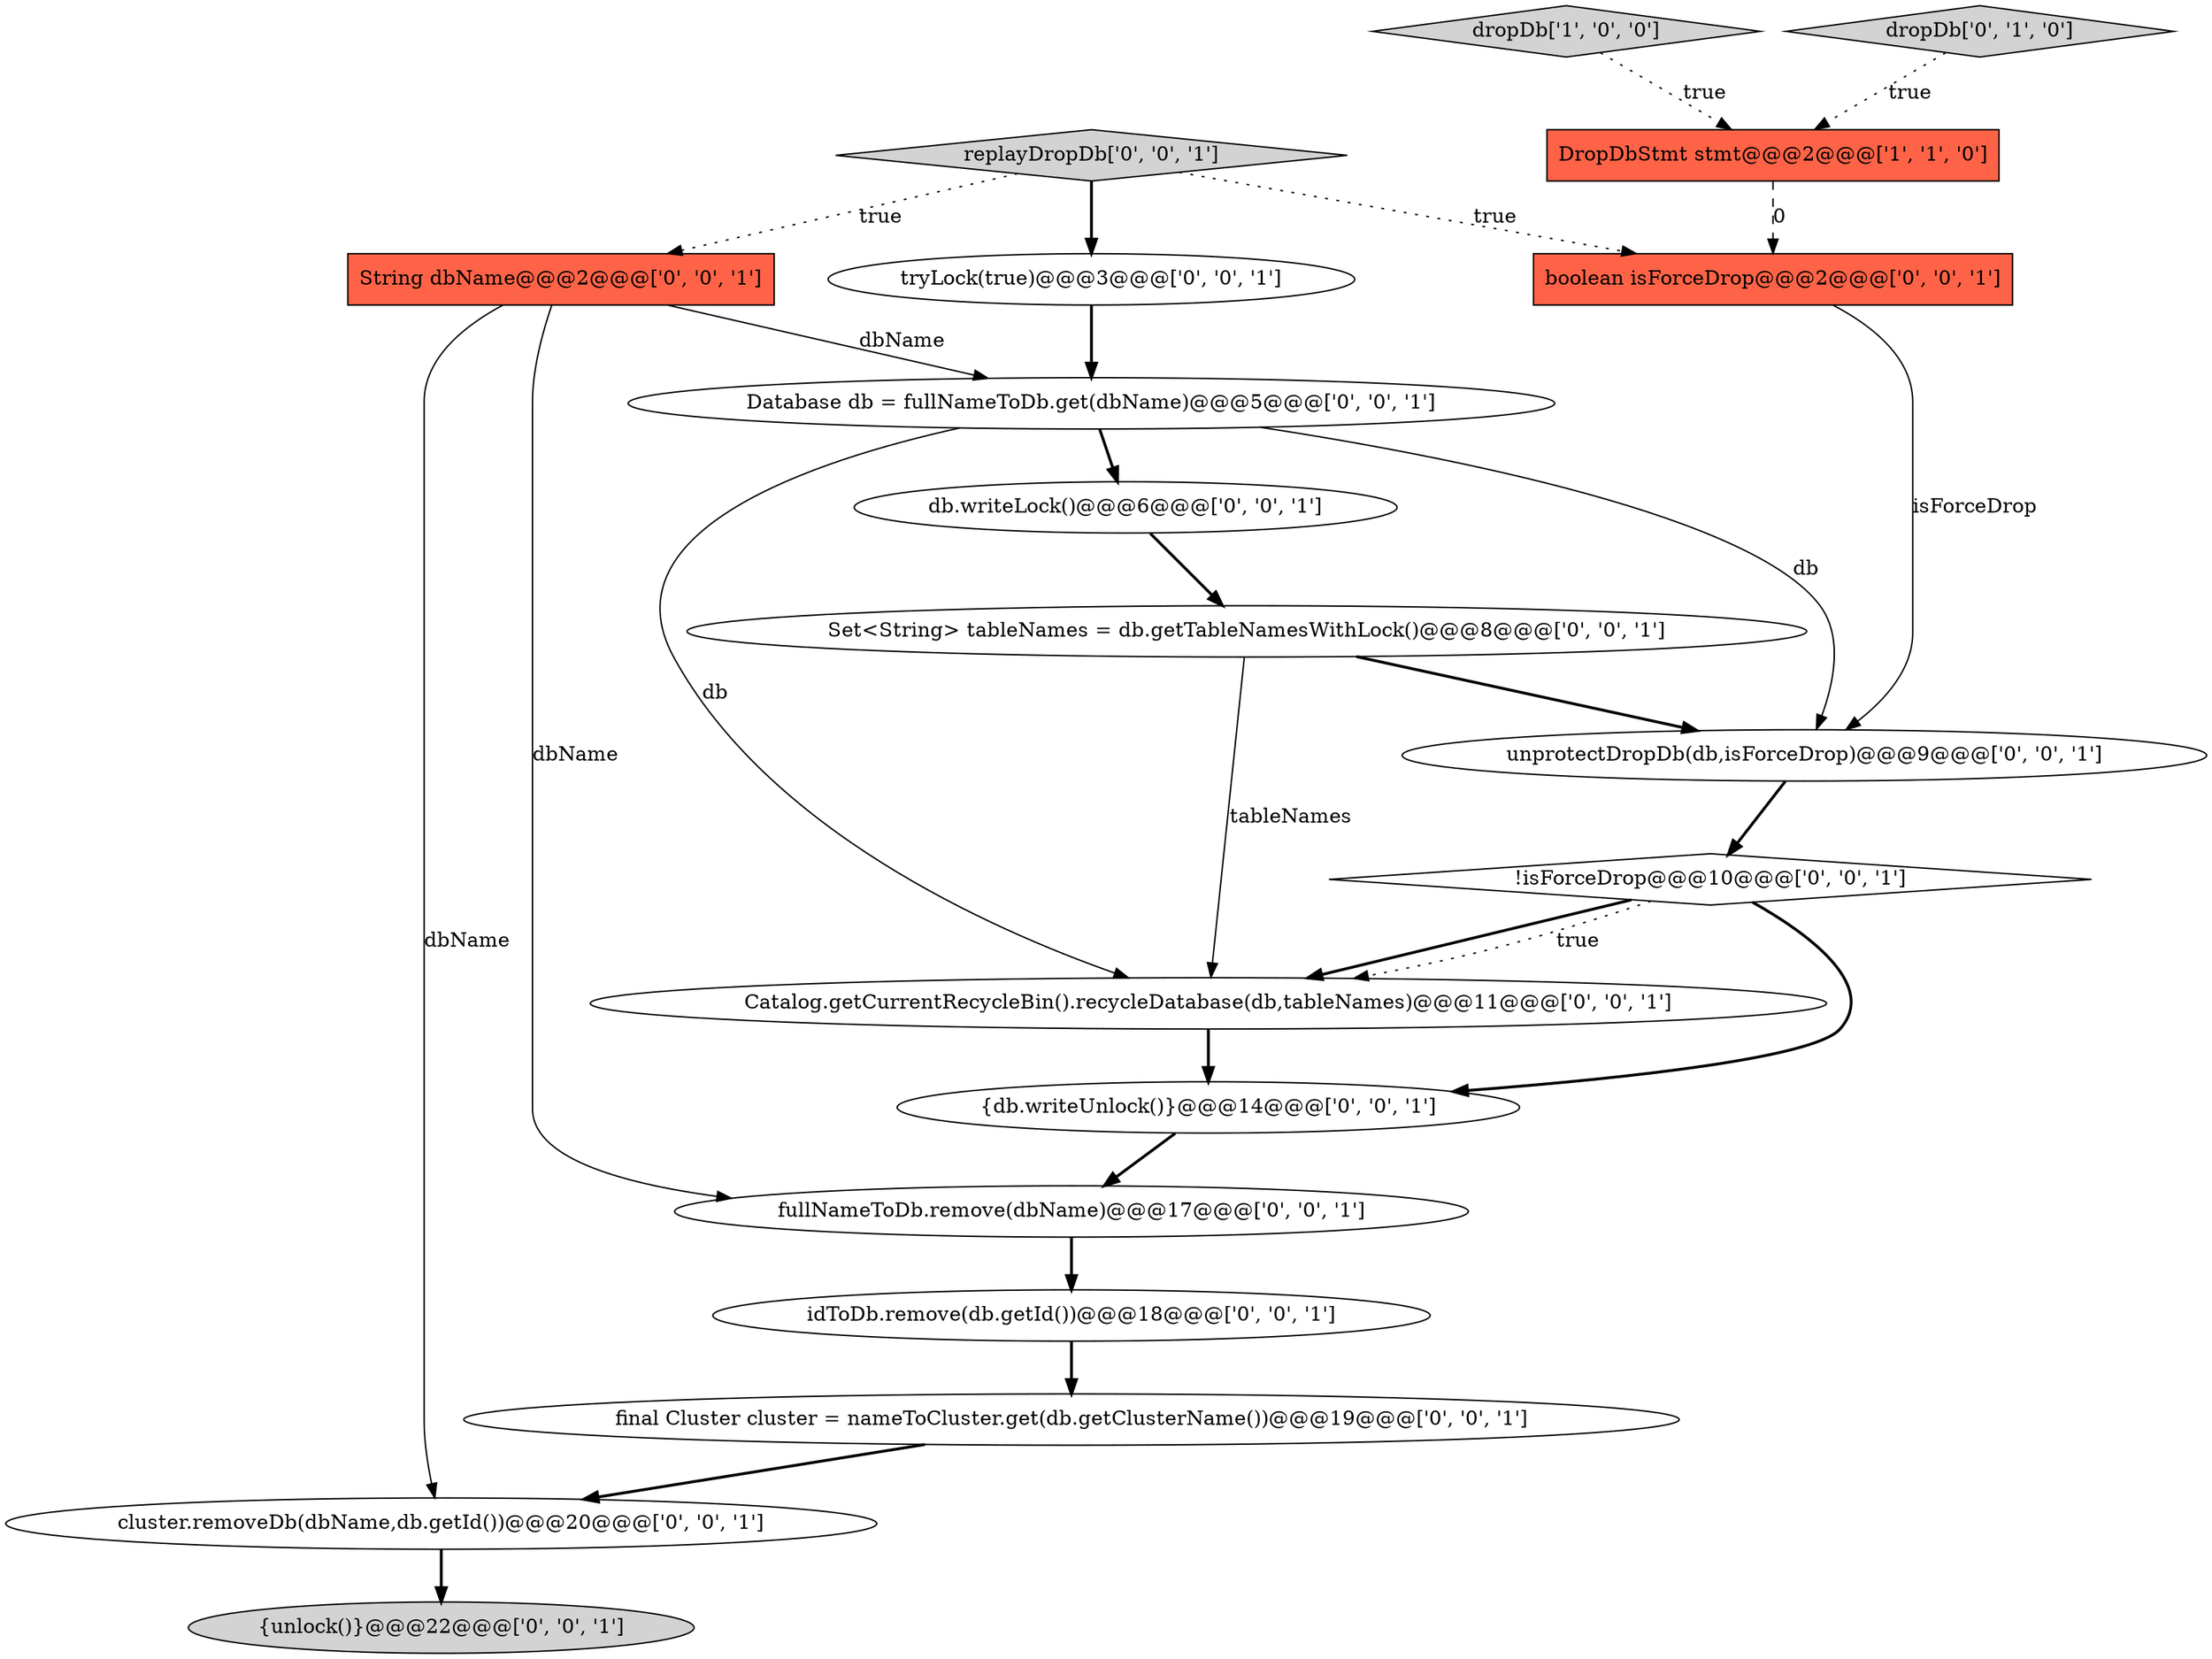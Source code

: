 digraph {
17 [style = filled, label = "replayDropDb['0', '0', '1']", fillcolor = lightgray, shape = diamond image = "AAA0AAABBB3BBB"];
3 [style = filled, label = "db.writeLock()@@@6@@@['0', '0', '1']", fillcolor = white, shape = ellipse image = "AAA0AAABBB3BBB"];
6 [style = filled, label = "tryLock(true)@@@3@@@['0', '0', '1']", fillcolor = white, shape = ellipse image = "AAA0AAABBB3BBB"];
15 [style = filled, label = "boolean isForceDrop@@@2@@@['0', '0', '1']", fillcolor = tomato, shape = box image = "AAA0AAABBB3BBB"];
13 [style = filled, label = "cluster.removeDb(dbName,db.getId())@@@20@@@['0', '0', '1']", fillcolor = white, shape = ellipse image = "AAA0AAABBB3BBB"];
1 [style = filled, label = "dropDb['1', '0', '0']", fillcolor = lightgray, shape = diamond image = "AAA0AAABBB1BBB"];
14 [style = filled, label = "{db.writeUnlock()}@@@14@@@['0', '0', '1']", fillcolor = white, shape = ellipse image = "AAA0AAABBB3BBB"];
11 [style = filled, label = "unprotectDropDb(db,isForceDrop)@@@9@@@['0', '0', '1']", fillcolor = white, shape = ellipse image = "AAA0AAABBB3BBB"];
8 [style = filled, label = "Catalog.getCurrentRecycleBin().recycleDatabase(db,tableNames)@@@11@@@['0', '0', '1']", fillcolor = white, shape = ellipse image = "AAA0AAABBB3BBB"];
12 [style = filled, label = "fullNameToDb.remove(dbName)@@@17@@@['0', '0', '1']", fillcolor = white, shape = ellipse image = "AAA0AAABBB3BBB"];
18 [style = filled, label = "final Cluster cluster = nameToCluster.get(db.getClusterName())@@@19@@@['0', '0', '1']", fillcolor = white, shape = ellipse image = "AAA0AAABBB3BBB"];
4 [style = filled, label = "Database db = fullNameToDb.get(dbName)@@@5@@@['0', '0', '1']", fillcolor = white, shape = ellipse image = "AAA0AAABBB3BBB"];
7 [style = filled, label = "!isForceDrop@@@10@@@['0', '0', '1']", fillcolor = white, shape = diamond image = "AAA0AAABBB3BBB"];
2 [style = filled, label = "dropDb['0', '1', '0']", fillcolor = lightgray, shape = diamond image = "AAA0AAABBB2BBB"];
5 [style = filled, label = "idToDb.remove(db.getId())@@@18@@@['0', '0', '1']", fillcolor = white, shape = ellipse image = "AAA0AAABBB3BBB"];
0 [style = filled, label = "DropDbStmt stmt@@@2@@@['1', '1', '0']", fillcolor = tomato, shape = box image = "AAA0AAABBB1BBB"];
9 [style = filled, label = "{unlock()}@@@22@@@['0', '0', '1']", fillcolor = lightgray, shape = ellipse image = "AAA0AAABBB3BBB"];
10 [style = filled, label = "String dbName@@@2@@@['0', '0', '1']", fillcolor = tomato, shape = box image = "AAA0AAABBB3BBB"];
16 [style = filled, label = "Set<String> tableNames = db.getTableNamesWithLock()@@@8@@@['0', '0', '1']", fillcolor = white, shape = ellipse image = "AAA0AAABBB3BBB"];
4->8 [style = solid, label="db"];
10->12 [style = solid, label="dbName"];
4->3 [style = bold, label=""];
2->0 [style = dotted, label="true"];
16->11 [style = bold, label=""];
12->5 [style = bold, label=""];
17->6 [style = bold, label=""];
16->8 [style = solid, label="tableNames"];
8->14 [style = bold, label=""];
0->15 [style = dashed, label="0"];
5->18 [style = bold, label=""];
3->16 [style = bold, label=""];
7->8 [style = bold, label=""];
7->14 [style = bold, label=""];
10->4 [style = solid, label="dbName"];
17->10 [style = dotted, label="true"];
6->4 [style = bold, label=""];
17->15 [style = dotted, label="true"];
14->12 [style = bold, label=""];
18->13 [style = bold, label=""];
10->13 [style = solid, label="dbName"];
1->0 [style = dotted, label="true"];
13->9 [style = bold, label=""];
4->11 [style = solid, label="db"];
7->8 [style = dotted, label="true"];
15->11 [style = solid, label="isForceDrop"];
11->7 [style = bold, label=""];
}
